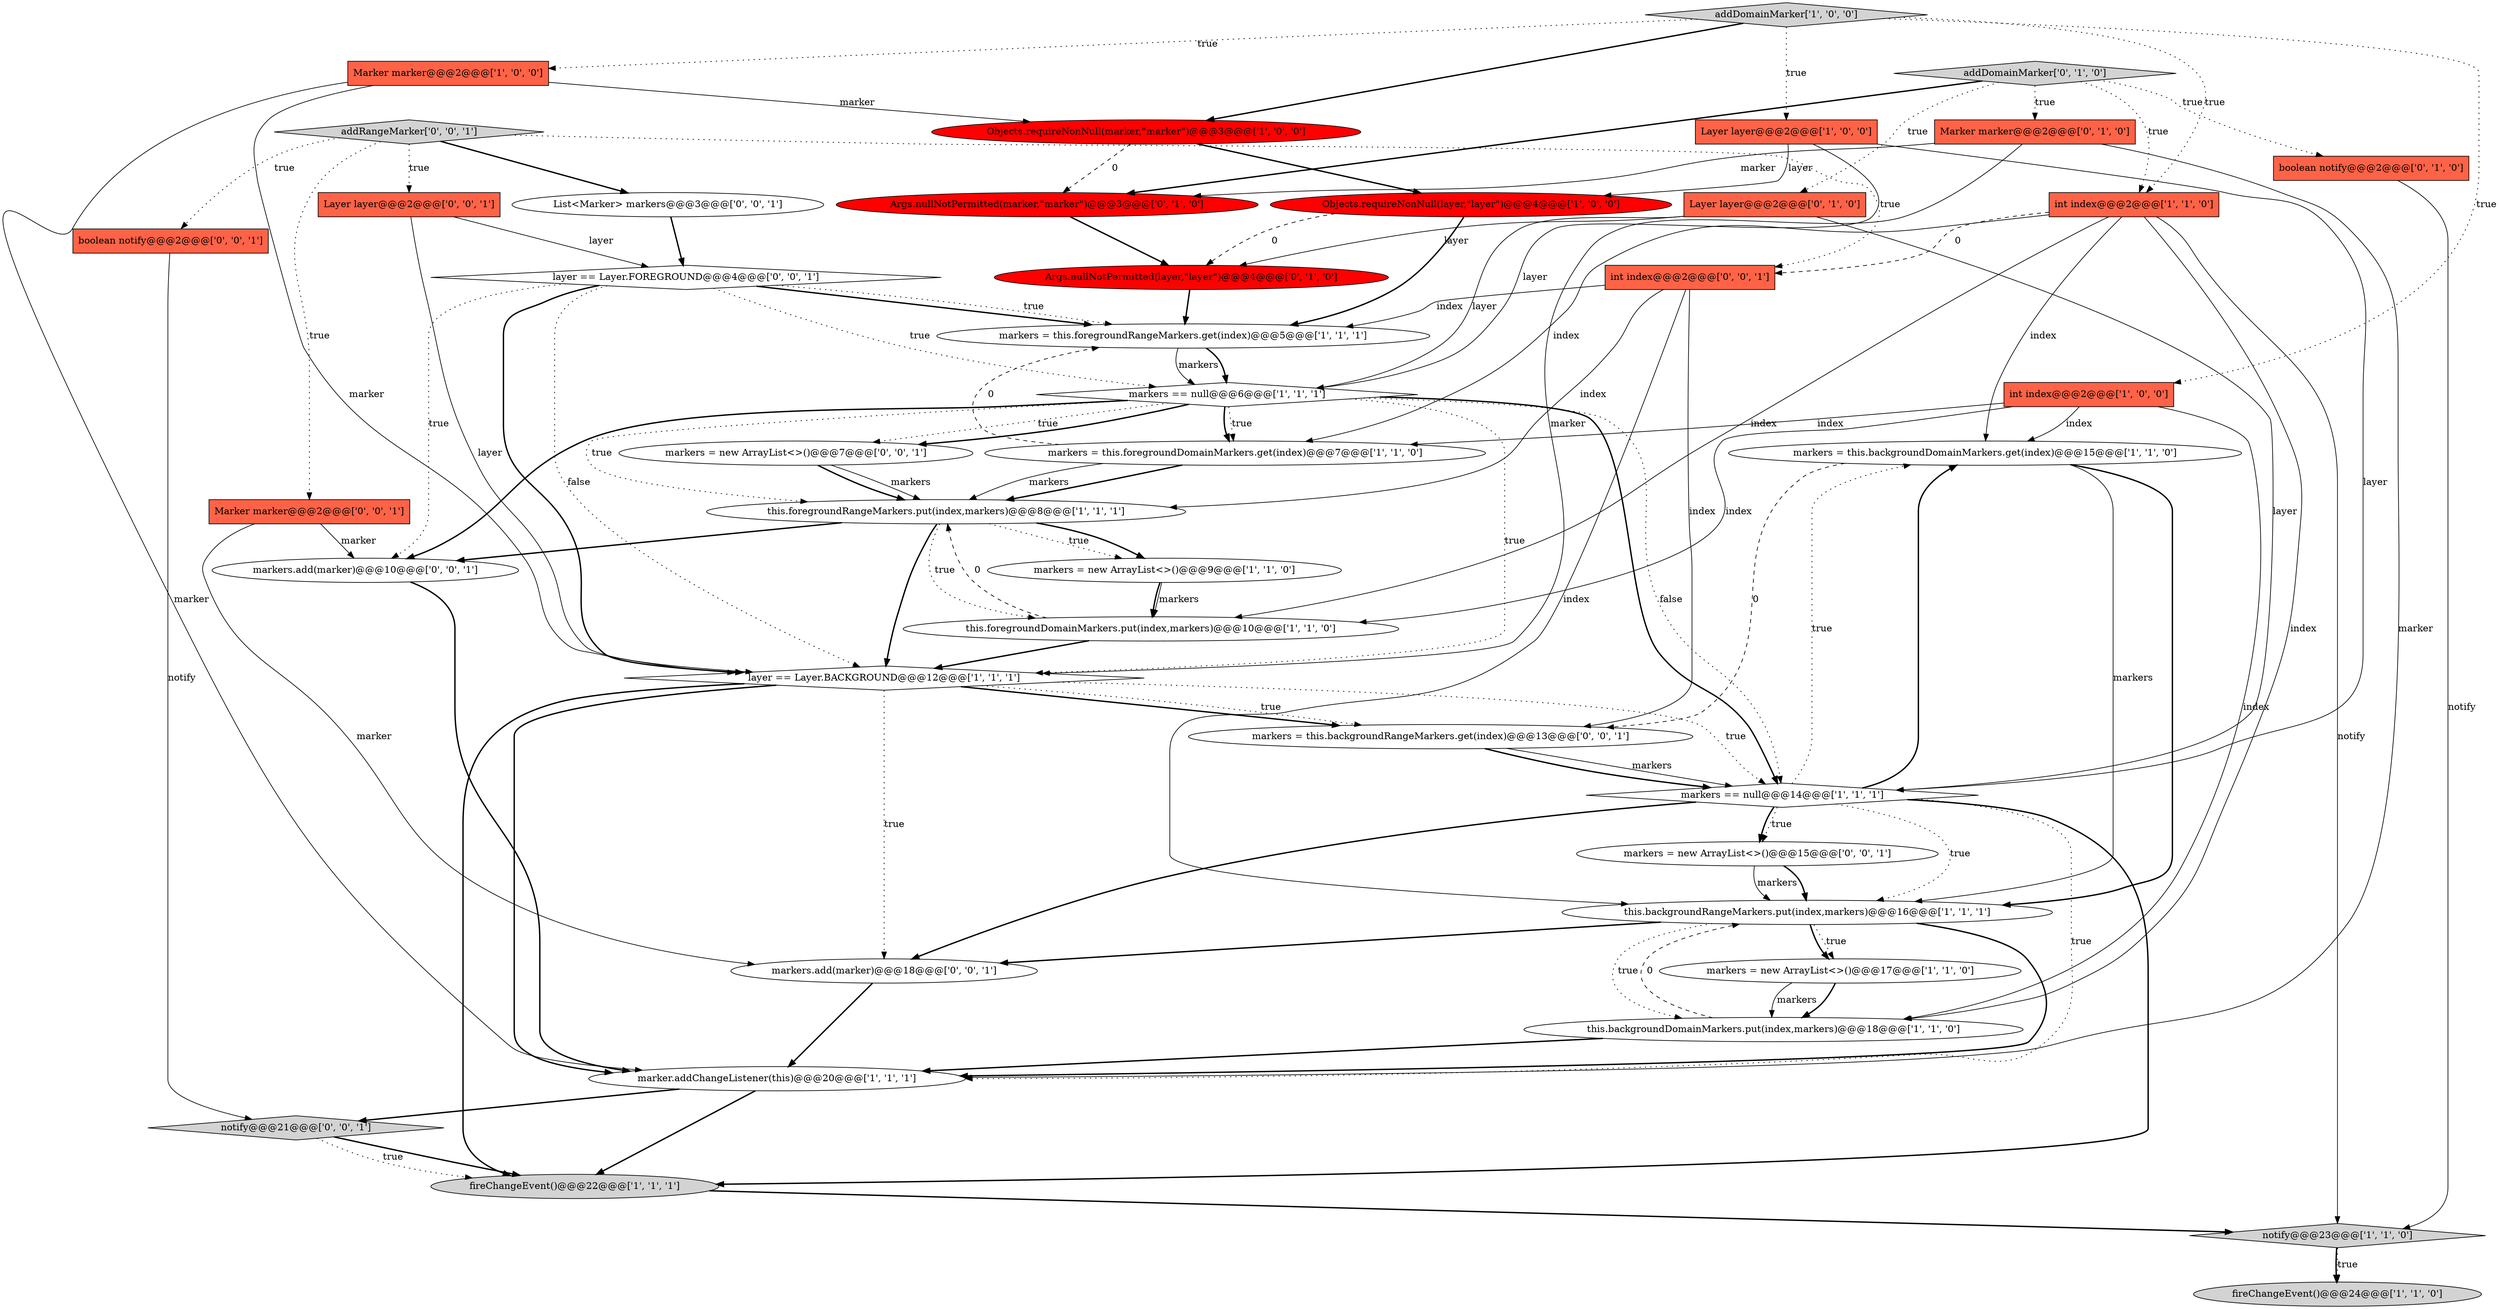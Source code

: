 digraph {
8 [style = filled, label = "markers = this.backgroundDomainMarkers.get(index)@@@15@@@['1', '1', '0']", fillcolor = white, shape = ellipse image = "AAA0AAABBB1BBB"];
18 [style = filled, label = "this.backgroundDomainMarkers.put(index,markers)@@@18@@@['1', '1', '0']", fillcolor = white, shape = ellipse image = "AAA0AAABBB1BBB"];
28 [style = filled, label = "addDomainMarker['0', '1', '0']", fillcolor = lightgray, shape = diamond image = "AAA0AAABBB2BBB"];
37 [style = filled, label = "markers = new ArrayList<>()@@@7@@@['0', '0', '1']", fillcolor = white, shape = ellipse image = "AAA0AAABBB3BBB"];
15 [style = filled, label = "marker.addChangeListener(this)@@@20@@@['1', '1', '1']", fillcolor = white, shape = ellipse image = "AAA0AAABBB1BBB"];
9 [style = filled, label = "markers = this.foregroundDomainMarkers.get(index)@@@7@@@['1', '1', '0']", fillcolor = white, shape = ellipse image = "AAA0AAABBB1BBB"];
35 [style = filled, label = "addRangeMarker['0', '0', '1']", fillcolor = lightgray, shape = diamond image = "AAA0AAABBB3BBB"];
32 [style = filled, label = "layer == Layer.FOREGROUND@@@4@@@['0', '0', '1']", fillcolor = white, shape = diamond image = "AAA0AAABBB3BBB"];
6 [style = filled, label = "markers = this.foregroundRangeMarkers.get(index)@@@5@@@['1', '1', '1']", fillcolor = white, shape = ellipse image = "AAA0AAABBB1BBB"];
25 [style = filled, label = "Layer layer@@@2@@@['0', '1', '0']", fillcolor = tomato, shape = box image = "AAA0AAABBB2BBB"];
40 [style = filled, label = "int index@@@2@@@['0', '0', '1']", fillcolor = tomato, shape = box image = "AAA0AAABBB3BBB"];
0 [style = filled, label = "Objects.requireNonNull(marker,\"marker\")@@@3@@@['1', '0', '0']", fillcolor = red, shape = ellipse image = "AAA1AAABBB1BBB"];
31 [style = filled, label = "boolean notify@@@2@@@['0', '0', '1']", fillcolor = tomato, shape = box image = "AAA0AAABBB3BBB"];
2 [style = filled, label = "Marker marker@@@2@@@['1', '0', '0']", fillcolor = tomato, shape = box image = "AAA0AAABBB1BBB"];
12 [style = filled, label = "layer == Layer.BACKGROUND@@@12@@@['1', '1', '1']", fillcolor = white, shape = diamond image = "AAA0AAABBB1BBB"];
1 [style = filled, label = "fireChangeEvent()@@@24@@@['1', '1', '0']", fillcolor = lightgray, shape = ellipse image = "AAA0AAABBB1BBB"];
3 [style = filled, label = "int index@@@2@@@['1', '0', '0']", fillcolor = tomato, shape = box image = "AAA0AAABBB1BBB"];
30 [style = filled, label = "markers = new ArrayList<>()@@@15@@@['0', '0', '1']", fillcolor = white, shape = ellipse image = "AAA0AAABBB3BBB"];
7 [style = filled, label = "markers = new ArrayList<>()@@@9@@@['1', '1', '0']", fillcolor = white, shape = ellipse image = "AAA0AAABBB1BBB"];
14 [style = filled, label = "addDomainMarker['1', '0', '0']", fillcolor = lightgray, shape = diamond image = "AAA0AAABBB1BBB"];
21 [style = filled, label = "notify@@@23@@@['1', '1', '0']", fillcolor = lightgray, shape = diamond image = "AAA0AAABBB1BBB"];
26 [style = filled, label = "Marker marker@@@2@@@['0', '1', '0']", fillcolor = tomato, shape = box image = "AAA0AAABBB2BBB"];
24 [style = filled, label = "Args.nullNotPermitted(marker,\"marker\")@@@3@@@['0', '1', '0']", fillcolor = red, shape = ellipse image = "AAA1AAABBB2BBB"];
4 [style = filled, label = "Layer layer@@@2@@@['1', '0', '0']", fillcolor = tomato, shape = box image = "AAA0AAABBB1BBB"];
36 [style = filled, label = "Layer layer@@@2@@@['0', '0', '1']", fillcolor = tomato, shape = box image = "AAA0AAABBB3BBB"];
38 [style = filled, label = "markers.add(marker)@@@10@@@['0', '0', '1']", fillcolor = white, shape = ellipse image = "AAA0AAABBB3BBB"];
27 [style = filled, label = "Args.nullNotPermitted(layer,\"layer\")@@@4@@@['0', '1', '0']", fillcolor = red, shape = ellipse image = "AAA1AAABBB2BBB"];
29 [style = filled, label = "Marker marker@@@2@@@['0', '0', '1']", fillcolor = tomato, shape = box image = "AAA0AAABBB3BBB"];
11 [style = filled, label = "this.foregroundRangeMarkers.put(index,markers)@@@8@@@['1', '1', '1']", fillcolor = white, shape = ellipse image = "AAA0AAABBB1BBB"];
13 [style = filled, label = "fireChangeEvent()@@@22@@@['1', '1', '1']", fillcolor = lightgray, shape = ellipse image = "AAA0AAABBB1BBB"];
23 [style = filled, label = "boolean notify@@@2@@@['0', '1', '0']", fillcolor = tomato, shape = box image = "AAA0AAABBB2BBB"];
33 [style = filled, label = "List<Marker> markers@@@3@@@['0', '0', '1']", fillcolor = white, shape = ellipse image = "AAA0AAABBB3BBB"];
39 [style = filled, label = "notify@@@21@@@['0', '0', '1']", fillcolor = lightgray, shape = diamond image = "AAA0AAABBB3BBB"];
5 [style = filled, label = "markers = new ArrayList<>()@@@17@@@['1', '1', '0']", fillcolor = white, shape = ellipse image = "AAA0AAABBB1BBB"];
20 [style = filled, label = "Objects.requireNonNull(layer,\"layer\")@@@4@@@['1', '0', '0']", fillcolor = red, shape = ellipse image = "AAA1AAABBB1BBB"];
19 [style = filled, label = "markers == null@@@6@@@['1', '1', '1']", fillcolor = white, shape = diamond image = "AAA0AAABBB1BBB"];
10 [style = filled, label = "int index@@@2@@@['1', '1', '0']", fillcolor = tomato, shape = box image = "AAA0AAABBB1BBB"];
22 [style = filled, label = "this.foregroundDomainMarkers.put(index,markers)@@@10@@@['1', '1', '0']", fillcolor = white, shape = ellipse image = "AAA0AAABBB1BBB"];
34 [style = filled, label = "markers.add(marker)@@@18@@@['0', '0', '1']", fillcolor = white, shape = ellipse image = "AAA0AAABBB3BBB"];
41 [style = filled, label = "markers = this.backgroundRangeMarkers.get(index)@@@13@@@['0', '0', '1']", fillcolor = white, shape = ellipse image = "AAA0AAABBB3BBB"];
17 [style = filled, label = "markers == null@@@14@@@['1', '1', '1']", fillcolor = white, shape = diamond image = "AAA0AAABBB1BBB"];
16 [style = filled, label = "this.backgroundRangeMarkers.put(index,markers)@@@16@@@['1', '1', '1']", fillcolor = white, shape = ellipse image = "AAA0AAABBB1BBB"];
8->16 [style = bold, label=""];
26->15 [style = solid, label="marker"];
9->11 [style = bold, label=""];
37->11 [style = bold, label=""];
32->12 [style = bold, label=""];
28->25 [style = dotted, label="true"];
34->15 [style = bold, label=""];
38->15 [style = bold, label=""];
32->6 [style = bold, label=""];
23->21 [style = solid, label="notify"];
3->9 [style = solid, label="index"];
17->8 [style = dotted, label="true"];
17->15 [style = dotted, label="true"];
19->9 [style = bold, label=""];
19->11 [style = dotted, label="true"];
21->1 [style = bold, label=""];
40->11 [style = solid, label="index"];
16->5 [style = dotted, label="true"];
14->3 [style = dotted, label="true"];
9->11 [style = solid, label="markers"];
40->16 [style = solid, label="index"];
2->12 [style = solid, label="marker"];
24->27 [style = bold, label=""];
30->16 [style = solid, label="markers"];
3->8 [style = solid, label="index"];
12->34 [style = dotted, label="true"];
40->41 [style = solid, label="index"];
11->7 [style = dotted, label="true"];
14->2 [style = dotted, label="true"];
12->17 [style = dotted, label="true"];
15->13 [style = bold, label=""];
28->10 [style = dotted, label="true"];
26->24 [style = solid, label="marker"];
37->11 [style = solid, label="markers"];
18->15 [style = bold, label=""];
16->34 [style = bold, label=""];
31->39 [style = solid, label="notify"];
11->12 [style = bold, label=""];
10->21 [style = solid, label="notify"];
6->19 [style = solid, label="markers"];
19->37 [style = dotted, label="true"];
19->37 [style = bold, label=""];
9->6 [style = dashed, label="0"];
12->41 [style = bold, label=""];
17->16 [style = dotted, label="true"];
17->34 [style = bold, label=""];
22->11 [style = dashed, label="0"];
29->38 [style = solid, label="marker"];
25->17 [style = solid, label="layer"];
19->9 [style = dotted, label="true"];
18->16 [style = dashed, label="0"];
28->24 [style = bold, label=""];
28->23 [style = dotted, label="true"];
0->20 [style = bold, label=""];
4->19 [style = solid, label="layer"];
14->4 [style = dotted, label="true"];
19->38 [style = bold, label=""];
16->18 [style = dotted, label="true"];
35->29 [style = dotted, label="true"];
8->16 [style = solid, label="markers"];
17->8 [style = bold, label=""];
35->40 [style = dotted, label="true"];
32->6 [style = dotted, label="true"];
39->13 [style = bold, label=""];
19->12 [style = dotted, label="true"];
12->41 [style = dotted, label="true"];
2->0 [style = solid, label="marker"];
5->18 [style = bold, label=""];
19->17 [style = bold, label=""];
19->17 [style = dotted, label="false"];
26->12 [style = solid, label="marker"];
8->41 [style = dashed, label="0"];
35->31 [style = dotted, label="true"];
10->8 [style = solid, label="index"];
12->13 [style = bold, label=""];
7->22 [style = bold, label=""];
10->40 [style = dashed, label="0"];
40->6 [style = solid, label="index"];
16->5 [style = bold, label=""];
32->38 [style = dotted, label="true"];
39->13 [style = dotted, label="true"];
29->34 [style = solid, label="marker"];
33->32 [style = bold, label=""];
17->13 [style = bold, label=""];
36->12 [style = solid, label="layer"];
3->22 [style = solid, label="index"];
5->18 [style = solid, label="markers"];
10->22 [style = solid, label="index"];
41->17 [style = solid, label="markers"];
16->15 [style = bold, label=""];
4->20 [style = solid, label="layer"];
7->22 [style = solid, label="markers"];
10->18 [style = solid, label="index"];
11->38 [style = bold, label=""];
21->1 [style = dotted, label="true"];
36->32 [style = solid, label="layer"];
3->18 [style = solid, label="index"];
35->36 [style = dotted, label="true"];
20->27 [style = dashed, label="0"];
12->15 [style = bold, label=""];
35->33 [style = bold, label=""];
2->15 [style = solid, label="marker"];
17->30 [style = bold, label=""];
6->19 [style = bold, label=""];
20->6 [style = bold, label=""];
11->22 [style = dotted, label="true"];
27->6 [style = bold, label=""];
14->10 [style = dotted, label="true"];
4->17 [style = solid, label="layer"];
25->27 [style = solid, label="layer"];
41->17 [style = bold, label=""];
25->19 [style = solid, label="layer"];
32->12 [style = dotted, label="false"];
17->30 [style = dotted, label="true"];
14->0 [style = bold, label=""];
22->12 [style = bold, label=""];
28->26 [style = dotted, label="true"];
15->39 [style = bold, label=""];
10->9 [style = solid, label="index"];
0->24 [style = dashed, label="0"];
13->21 [style = bold, label=""];
30->16 [style = bold, label=""];
11->7 [style = bold, label=""];
32->19 [style = dotted, label="true"];
}
